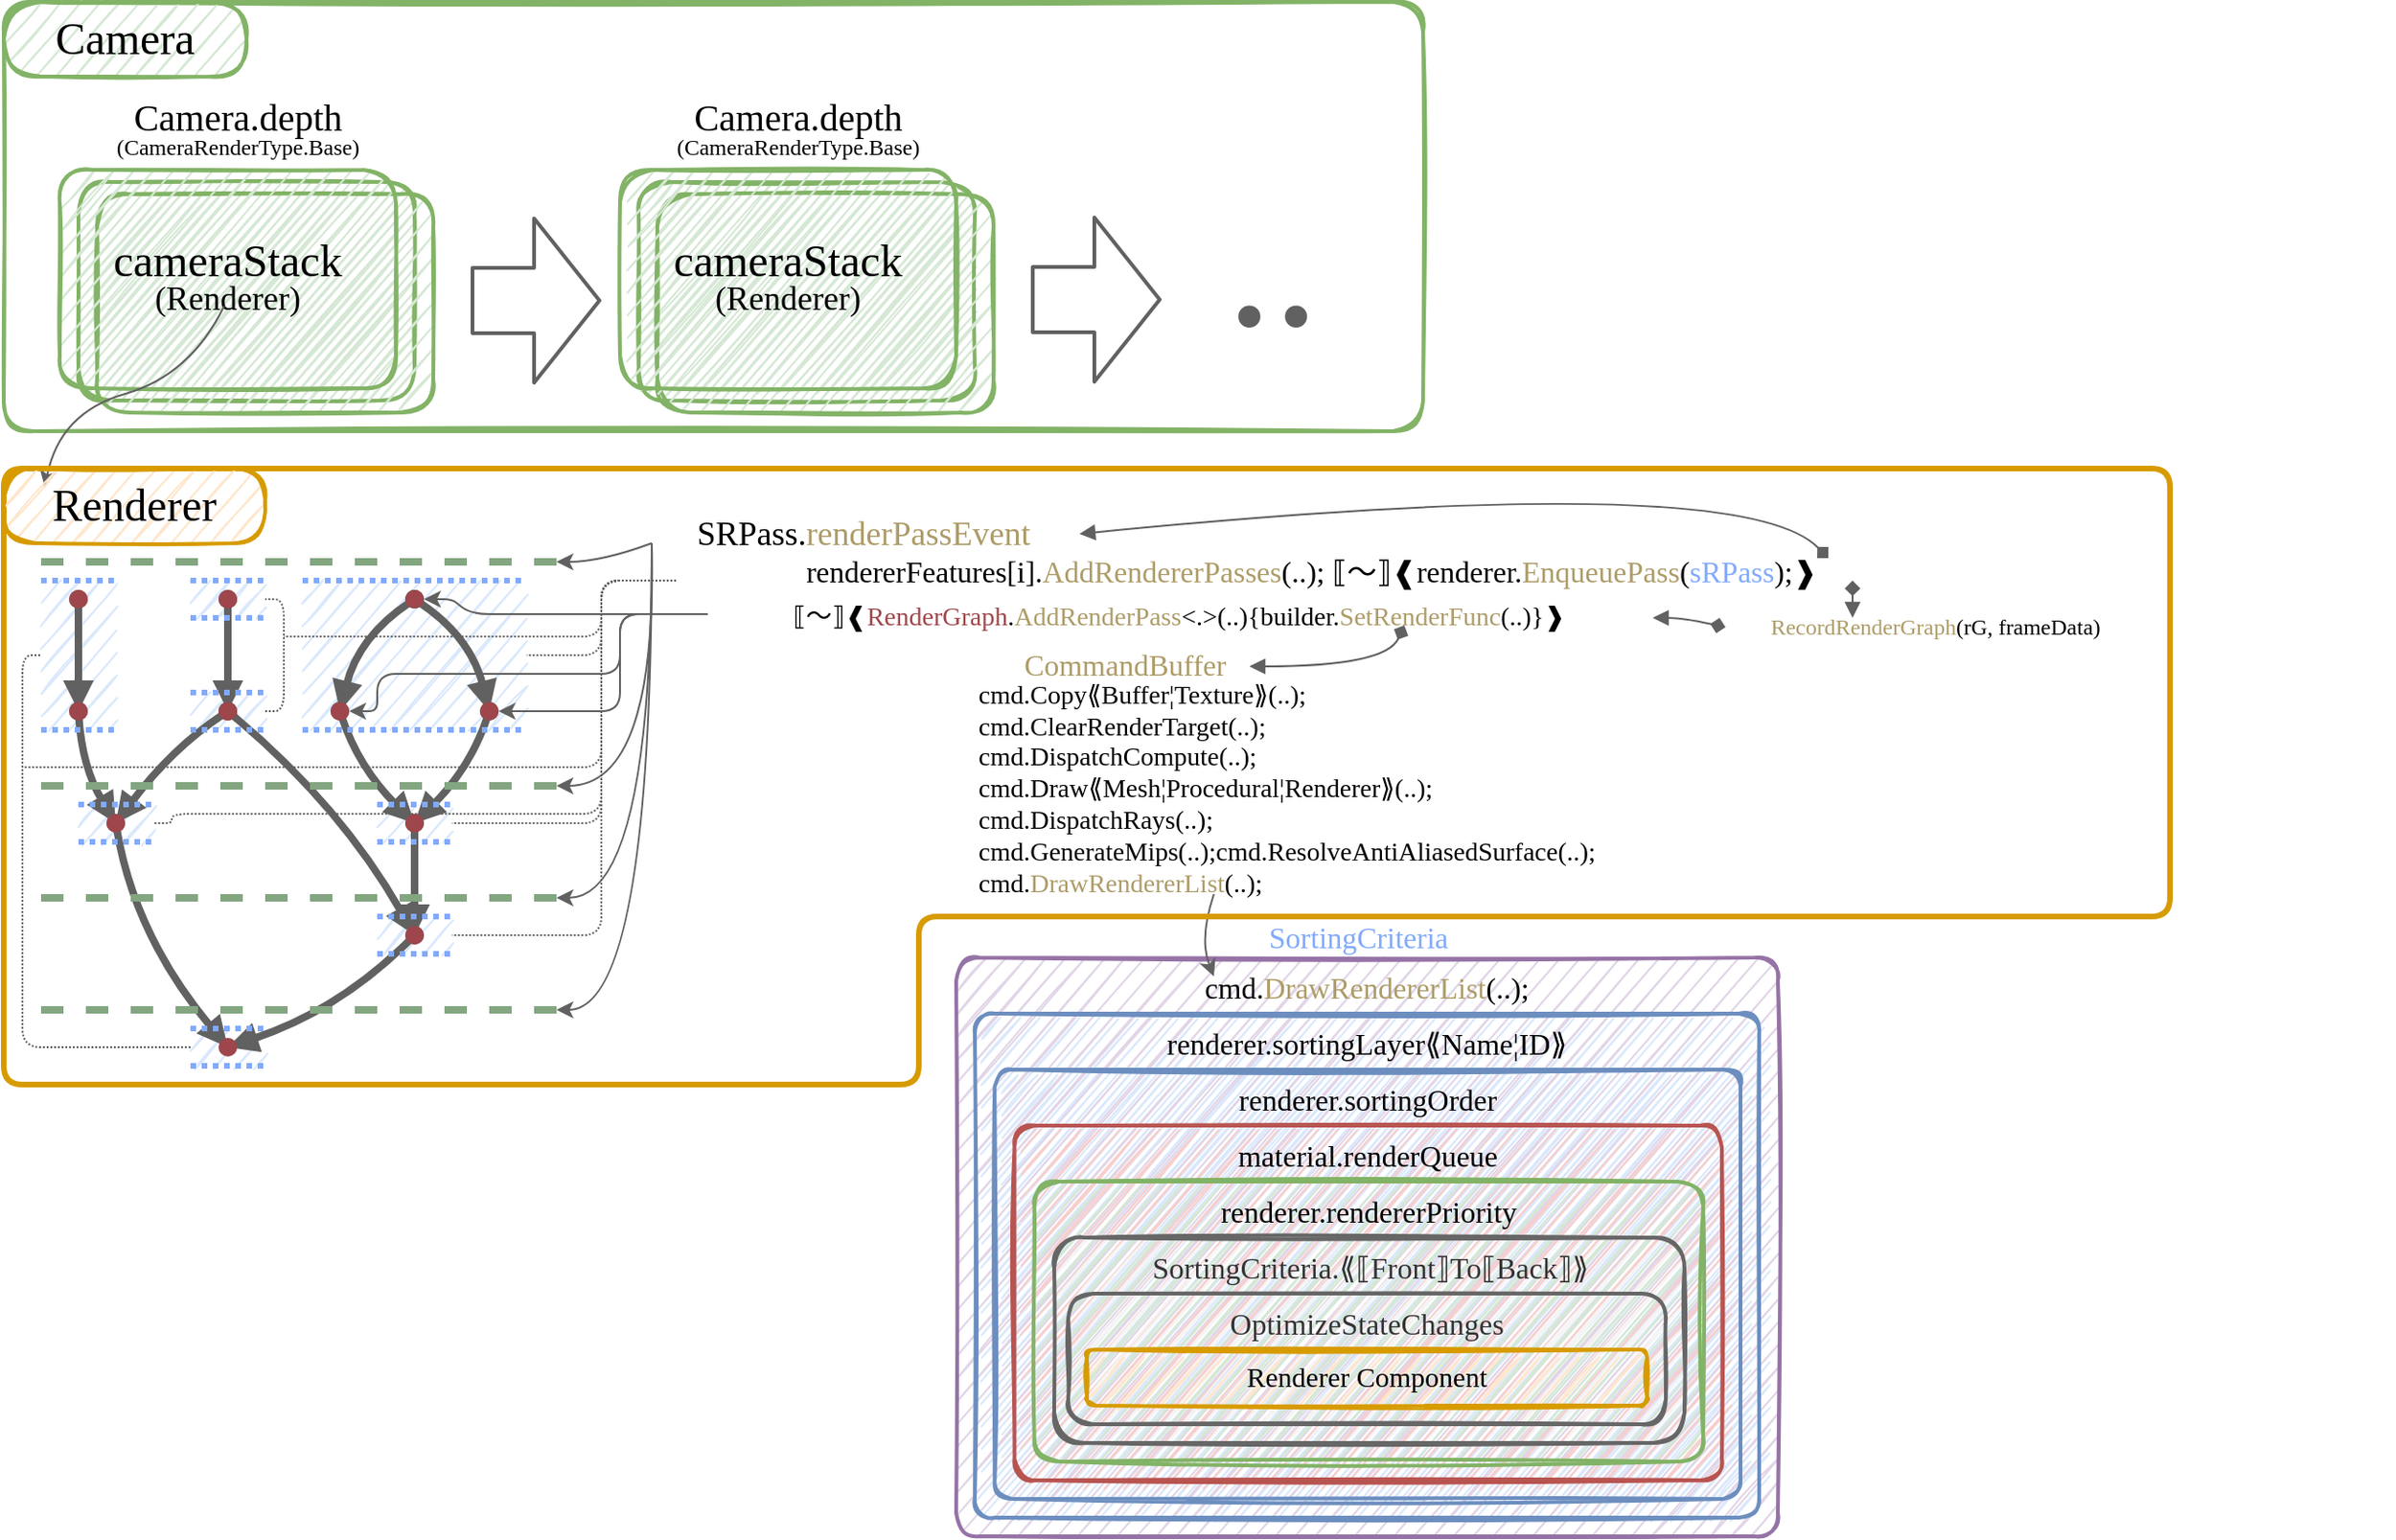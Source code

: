 <mxfile version="21.7.5" type="device">
  <diagram name="ページ1" id="PmnMEiedi1nfhbx48ZEu">
    <mxGraphModel dx="1434" dy="844" grid="1" gridSize="10" guides="0" tooltips="1" connect="1" arrows="1" fold="1" page="1" pageScale="1" pageWidth="1169" pageHeight="827" math="0" shadow="0">
      <root>
        <mxCell id="0" />
        <mxCell id="1" parent="0" />
        <mxCell id="sbP9O8HD0FoWGV81-NIt-14" value="cmd.&lt;font style=&quot;border-color: var(--border-color);&quot; color=&quot;#ad9c68&quot;&gt;DrawRendererList&lt;/font&gt;(..);" style="rounded=1;whiteSpace=wrap;html=1;fillColor=#e1d5e7;strokeColor=#9673a6;sketch=1;strokeWidth=2;shadow=0;fontFamily=UD デジタル 教科書体 NK-B;fontSize=16;arcSize=4;verticalAlign=top;" parent="1" vertex="1">
          <mxGeometry x="530" y="532" width="440" height="310" as="geometry" />
        </mxCell>
        <mxCell id="FsoMMtfHhLz3N644Kt1Y-4" value="" style="group" parent="1" vertex="1" connectable="0">
          <mxGeometry x="50" y="110" width="200" height="130" as="geometry" />
        </mxCell>
        <mxCell id="FsoMMtfHhLz3N644Kt1Y-2" value="" style="rounded=1;whiteSpace=wrap;html=1;fillColor=#d5e8d4;strokeColor=#82b366;sketch=1;strokeWidth=2;shadow=0;fontFamily=UD デジタル 教科書体 NK-B;fontSize=16;" parent="FsoMMtfHhLz3N644Kt1Y-4" vertex="1">
          <mxGeometry x="10" y="6.5" width="180" height="117.0" as="geometry" />
        </mxCell>
        <mxCell id="FsoMMtfHhLz3N644Kt1Y-3" value="" style="rounded=1;whiteSpace=wrap;html=1;fillColor=#d5e8d4;strokeColor=#82b366;sketch=1;strokeWidth=2;shadow=0;fontFamily=UD デジタル 教科書体 NK-B;fontSize=16;" parent="FsoMMtfHhLz3N644Kt1Y-4" vertex="1">
          <mxGeometry x="20" y="13" width="180" height="117.0" as="geometry" />
        </mxCell>
        <mxCell id="FsoMMtfHhLz3N644Kt1Y-1" value="&lt;p style=&quot;line-height: 110%;&quot;&gt;&lt;font style=&quot;&quot;&gt;&lt;span style=&quot;font-size: 24px;&quot;&gt;cameraStack&lt;/span&gt;&lt;br&gt;&lt;font style=&quot;font-size: 18px;&quot;&gt;(Renderer)&lt;/font&gt;&lt;br&gt;&lt;/font&gt;&lt;/p&gt;" style="rounded=1;whiteSpace=wrap;html=1;fillColor=#d5e8d4;strokeColor=#82b366;sketch=1;strokeWidth=2;shadow=0;fontFamily=UD デジタル 教科書体 NK-B;fontSize=16;" parent="FsoMMtfHhLz3N644Kt1Y-4" vertex="1">
          <mxGeometry width="180" height="117.0" as="geometry" />
        </mxCell>
        <mxCell id="FsoMMtfHhLz3N644Kt1Y-5" value="" style="group" parent="1" vertex="1" connectable="0">
          <mxGeometry x="360" y="110" width="430" height="220" as="geometry" />
        </mxCell>
        <mxCell id="FsoMMtfHhLz3N644Kt1Y-6" value="" style="rounded=1;whiteSpace=wrap;html=1;fillColor=#d5e8d4;strokeColor=#82b366;sketch=1;strokeWidth=2;shadow=0;fontFamily=UD デジタル 教科書体 NK-B;fontSize=16;" parent="FsoMMtfHhLz3N644Kt1Y-5" vertex="1">
          <mxGeometry y="6.5" width="180" height="117" as="geometry" />
        </mxCell>
        <mxCell id="FsoMMtfHhLz3N644Kt1Y-7" value="" style="rounded=1;whiteSpace=wrap;html=1;fillColor=#d5e8d4;strokeColor=#82b366;sketch=1;strokeWidth=2;shadow=0;fontFamily=UD デジタル 教科書体 NK-B;fontSize=16;" parent="FsoMMtfHhLz3N644Kt1Y-5" vertex="1">
          <mxGeometry x="10" y="13" width="180" height="117" as="geometry" />
        </mxCell>
        <mxCell id="FsoMMtfHhLz3N644Kt1Y-8" value="&lt;p style=&quot;line-height: 110%;&quot;&gt;&lt;font style=&quot;&quot;&gt;&lt;span style=&quot;font-size: 24px;&quot;&gt;cameraStack&lt;/span&gt;&lt;br&gt;&lt;font style=&quot;font-size: 18px;&quot;&gt;(Renderer)&lt;/font&gt;&lt;br&gt;&lt;/font&gt;&lt;/p&gt;" style="rounded=1;whiteSpace=wrap;html=1;fillColor=#d5e8d4;strokeColor=#82b366;sketch=1;strokeWidth=2;shadow=0;fontFamily=UD デジタル 教科書体 NK-B;fontSize=16;" parent="FsoMMtfHhLz3N644Kt1Y-5" vertex="1">
          <mxGeometry x="-10" width="180" height="117" as="geometry" />
        </mxCell>
        <mxCell id="FsoMMtfHhLz3N644Kt1Y-15" value="" style="rounded=1;whiteSpace=wrap;html=1;fillColor=none;strokeColor=#82b366;sketch=1;strokeWidth=2;shadow=0;fontFamily=UD デジタル 教科書体 NK-B;fontSize=16;arcSize=7;" parent="FsoMMtfHhLz3N644Kt1Y-5" vertex="1">
          <mxGeometry x="-340" y="-90" width="760" height="230" as="geometry" />
        </mxCell>
        <mxCell id="FsoMMtfHhLz3N644Kt1Y-9" value="" style="shape=flexArrow;endArrow=classic;html=1;rounded=1;shadow=0;sketch=0;fontFamily=UD デジタル 教科書体 NK-B;fontSize=16;fontColor=default;strokeColor=#616161;strokeWidth=2;endWidth=51;endSize=11;width=34;" parent="1" edge="1">
          <mxGeometry width="50" height="50" relative="1" as="geometry">
            <mxPoint x="270" y="180" as="sourcePoint" />
            <mxPoint x="340" y="180" as="targetPoint" />
          </mxGeometry>
        </mxCell>
        <mxCell id="FsoMMtfHhLz3N644Kt1Y-10" value="" style="shape=flexArrow;endArrow=classic;html=1;rounded=1;shadow=0;sketch=0;fontFamily=UD デジタル 教科書体 NK-B;fontSize=16;fontColor=default;strokeColor=#616161;strokeWidth=2;endWidth=51;endSize=11;width=34;" parent="1" edge="1">
          <mxGeometry width="50" height="50" relative="1" as="geometry">
            <mxPoint x="570" y="179.5" as="sourcePoint" />
            <mxPoint x="640" y="179.5" as="targetPoint" />
          </mxGeometry>
        </mxCell>
        <mxCell id="FsoMMtfHhLz3N644Kt1Y-11" value="&lt;font color=&quot;#616161&quot; style=&quot;font-size: 100px;&quot; face=&quot;UD デジタル 教科書体 NK-B&quot;&gt;..&lt;/font&gt;" style="text;html=1;align=center;verticalAlign=middle;resizable=0;points=[];autosize=1;strokeColor=none;fillColor=none;" parent="1" vertex="1">
          <mxGeometry x="649" y="94" width="100" height="130" as="geometry" />
        </mxCell>
        <mxCell id="FsoMMtfHhLz3N644Kt1Y-12" value="&lt;p style=&quot;line-height: 110%;&quot;&gt;&lt;font face=&quot;UD デジタル 教科書体 NK-B&quot;&gt;&lt;font style=&quot;font-size: 20px;&quot;&gt;Camera.depth&lt;/font&gt;&lt;br&gt;(CameraRenderType.Base)&lt;/font&gt;&lt;/p&gt;" style="text;html=1;align=center;verticalAlign=middle;resizable=0;points=[];autosize=1;strokeColor=none;fillColor=none;" parent="1" vertex="1">
          <mxGeometry x="50" y="55" width="190" height="70" as="geometry" />
        </mxCell>
        <mxCell id="FsoMMtfHhLz3N644Kt1Y-13" value="&lt;p style=&quot;line-height: 110%;&quot;&gt;&lt;font face=&quot;UD デジタル 教科書体 NK-B&quot;&gt;&lt;font style=&quot;font-size: 20px;&quot;&gt;Camera.depth&lt;/font&gt;&lt;br&gt;(CameraRenderType.Base)&lt;/font&gt;&lt;/p&gt;" style="text;html=1;align=center;verticalAlign=middle;resizable=0;points=[];autosize=1;strokeColor=none;fillColor=none;" parent="1" vertex="1">
          <mxGeometry x="350" y="55" width="190" height="70" as="geometry" />
        </mxCell>
        <mxCell id="FsoMMtfHhLz3N644Kt1Y-16" value="&lt;font style=&quot;font-size: 24px;&quot;&gt;Camera&lt;/font&gt;" style="rounded=1;whiteSpace=wrap;html=1;fillColor=#d5e8d4;strokeColor=#82b366;sketch=1;strokeWidth=2;shadow=0;fontFamily=UD デジタル 教科書体 NK-B;fontSize=16;arcSize=50;" parent="1" vertex="1">
          <mxGeometry x="20" y="20" width="130" height="40" as="geometry" />
        </mxCell>
        <mxCell id="FsoMMtfHhLz3N644Kt1Y-148" value="" style="endArrow=classic;html=1;shadow=0;sketch=0;fontFamily=UD デジタル 教科書体 NK-B;fontSize=16;fontColor=default;strokeColor=#616161;strokeWidth=1;curved=1;" parent="1" edge="1">
          <mxGeometry width="50" height="50" relative="1" as="geometry">
            <mxPoint x="138" y="183" as="sourcePoint" />
            <mxPoint x="42" y="280" as="targetPoint" />
            <Array as="points">
              <mxPoint x="120" y="220" />
              <mxPoint x="50" y="240" />
            </Array>
          </mxGeometry>
        </mxCell>
        <mxCell id="FsoMMtfHhLz3N644Kt1Y-149" value="" style="endArrow=classic;html=1;shadow=0;sketch=0;fontFamily=UD デジタル 教科書体 NK-B;fontSize=16;fontColor=default;strokeColor=#616161;strokeWidth=1;curved=1;" parent="1" edge="1">
          <mxGeometry width="50" height="50" relative="1" as="geometry">
            <mxPoint x="668" y="498" as="sourcePoint" />
            <mxPoint x="668" y="542" as="targetPoint" />
            <Array as="points">
              <mxPoint x="660" y="522" />
            </Array>
          </mxGeometry>
        </mxCell>
        <mxCell id="FsoMMtfHhLz3N644Kt1Y-74" value="" style="rounded=1;whiteSpace=wrap;html=1;fillColor=#dae8fc;strokeColor=none;sketch=1;strokeWidth=2;shadow=0;fontFamily=UD デジタル 教科書体 NK-B;fontSize=16;arcSize=0;" parent="1" vertex="1">
          <mxGeometry x="120" y="570" width="40" height="20" as="geometry" />
        </mxCell>
        <mxCell id="FsoMMtfHhLz3N644Kt1Y-71" value="" style="rounded=1;whiteSpace=wrap;html=1;fillColor=#dae8fc;strokeColor=none;sketch=1;strokeWidth=2;shadow=0;fontFamily=UD デジタル 教科書体 NK-B;fontSize=16;arcSize=0;" parent="1" vertex="1">
          <mxGeometry x="220" y="510" width="40" height="20" as="geometry" />
        </mxCell>
        <mxCell id="FsoMMtfHhLz3N644Kt1Y-68" value="" style="rounded=1;whiteSpace=wrap;html=1;fillColor=#dae8fc;strokeColor=none;sketch=1;strokeWidth=2;shadow=0;fontFamily=UD デジタル 教科書体 NK-B;fontSize=16;arcSize=0;" parent="1" vertex="1">
          <mxGeometry x="220" y="450" width="40" height="20" as="geometry" />
        </mxCell>
        <mxCell id="FsoMMtfHhLz3N644Kt1Y-65" value="" style="rounded=1;whiteSpace=wrap;html=1;fillColor=#dae8fc;strokeColor=none;sketch=1;strokeWidth=2;shadow=0;fontFamily=UD デジタル 教科書体 NK-B;fontSize=16;arcSize=0;" parent="1" vertex="1">
          <mxGeometry x="60" y="450" width="40" height="20" as="geometry" />
        </mxCell>
        <mxCell id="FsoMMtfHhLz3N644Kt1Y-54" value="" style="rounded=1;whiteSpace=wrap;html=1;fillColor=#dae8fc;strokeColor=none;sketch=1;strokeWidth=2;shadow=0;fontFamily=UD デジタル 教科書体 NK-B;fontSize=16;arcSize=0;" parent="1" vertex="1">
          <mxGeometry x="120" y="390" width="40" height="20" as="geometry" />
        </mxCell>
        <mxCell id="FsoMMtfHhLz3N644Kt1Y-55" value="" style="rounded=1;whiteSpace=wrap;html=1;fillColor=#DAE8FC;strokeColor=none;sketch=1;strokeWidth=2;shadow=0;fontFamily=UD デジタル 教科書体 NK-B;fontSize=16;arcSize=0;" parent="1" vertex="1">
          <mxGeometry x="40" y="330" width="40" height="80" as="geometry" />
        </mxCell>
        <mxCell id="FsoMMtfHhLz3N644Kt1Y-53" value="" style="rounded=1;whiteSpace=wrap;html=1;fillColor=#dae8fc;strokeColor=none;sketch=1;strokeWidth=2;shadow=0;fontFamily=UD デジタル 教科書体 NK-B;fontSize=16;arcSize=0;" parent="1" vertex="1">
          <mxGeometry x="120" y="330" width="40" height="20" as="geometry" />
        </mxCell>
        <mxCell id="FsoMMtfHhLz3N644Kt1Y-30" value="" style="group" parent="1" vertex="1" connectable="0">
          <mxGeometry x="60" y="340" width="240" height="241" as="geometry" />
        </mxCell>
        <mxCell id="FsoMMtfHhLz3N644Kt1Y-52" value="" style="rounded=1;whiteSpace=wrap;html=1;fillColor=#dae8fc;strokeColor=none;sketch=1;strokeWidth=2;shadow=0;fontFamily=UD デジタル 教科書体 NK-B;fontSize=16;arcSize=0;" parent="FsoMMtfHhLz3N644Kt1Y-30" vertex="1">
          <mxGeometry x="120" y="-10" width="120" height="80" as="geometry" />
        </mxCell>
        <mxCell id="FsoMMtfHhLz3N644Kt1Y-17" value="" style="endArrow=block;html=1;shadow=0;sketch=0;fontFamily=UD デジタル 教科書体 NK-B;fontSize=16;fontColor=default;strokeColor=#616161;strokeWidth=4;startArrow=oval;startFill=1;endFill=1;curved=1;" parent="FsoMMtfHhLz3N644Kt1Y-30" edge="1">
          <mxGeometry width="50" height="50" relative="1" as="geometry">
            <mxPoint x="180" as="sourcePoint" />
            <mxPoint x="140" y="60" as="targetPoint" />
            <Array as="points">
              <mxPoint x="150" y="20" />
            </Array>
          </mxGeometry>
        </mxCell>
        <mxCell id="FsoMMtfHhLz3N644Kt1Y-18" value="" style="endArrow=block;html=1;shadow=0;sketch=0;fontFamily=UD デジタル 教科書体 NK-B;fontSize=16;fontColor=default;strokeColor=#616161;strokeWidth=4;startArrow=oval;startFill=1;endFill=1;curved=1;" parent="FsoMMtfHhLz3N644Kt1Y-30" edge="1">
          <mxGeometry width="50" height="50" relative="1" as="geometry">
            <mxPoint x="80" as="sourcePoint" />
            <mxPoint x="80" y="60" as="targetPoint" />
          </mxGeometry>
        </mxCell>
        <mxCell id="FsoMMtfHhLz3N644Kt1Y-19" value="" style="endArrow=block;html=1;shadow=0;sketch=0;fontFamily=UD デジタル 教科書体 NK-B;fontSize=16;fontColor=default;strokeColor=#616161;strokeWidth=4;startArrow=oval;startFill=1;endFill=1;curved=1;" parent="FsoMMtfHhLz3N644Kt1Y-30" edge="1">
          <mxGeometry width="50" height="50" relative="1" as="geometry">
            <mxPoint x="180" as="sourcePoint" />
            <mxPoint x="220" y="60" as="targetPoint" />
            <Array as="points">
              <mxPoint x="210" y="20" />
            </Array>
          </mxGeometry>
        </mxCell>
        <mxCell id="FsoMMtfHhLz3N644Kt1Y-20" value="" style="endArrow=block;html=1;shadow=0;sketch=0;fontFamily=UD デジタル 教科書体 NK-B;fontSize=16;fontColor=default;strokeColor=#616161;strokeWidth=4;startArrow=oval;startFill=1;endFill=1;curved=1;" parent="FsoMMtfHhLz3N644Kt1Y-30" edge="1">
          <mxGeometry width="50" height="50" relative="1" as="geometry">
            <mxPoint x="220" y="60" as="sourcePoint" />
            <mxPoint x="180" y="120" as="targetPoint" />
            <Array as="points">
              <mxPoint x="210" y="90" />
            </Array>
          </mxGeometry>
        </mxCell>
        <mxCell id="FsoMMtfHhLz3N644Kt1Y-21" value="" style="endArrow=block;html=1;shadow=0;sketch=0;fontFamily=UD デジタル 教科書体 NK-B;fontSize=16;fontColor=default;strokeColor=#616161;strokeWidth=4;startArrow=oval;startFill=1;endFill=1;curved=1;" parent="FsoMMtfHhLz3N644Kt1Y-30" edge="1">
          <mxGeometry width="50" height="50" relative="1" as="geometry">
            <mxPoint x="140" y="60" as="sourcePoint" />
            <mxPoint x="180" y="120" as="targetPoint" />
            <Array as="points">
              <mxPoint x="150" y="90" />
            </Array>
          </mxGeometry>
        </mxCell>
        <mxCell id="FsoMMtfHhLz3N644Kt1Y-22" value="" style="endArrow=block;html=1;shadow=0;sketch=0;fontFamily=UD デジタル 教科書体 NK-B;fontSize=16;fontColor=default;strokeColor=#616161;strokeWidth=4;startArrow=oval;startFill=1;endFill=1;curved=1;" parent="FsoMMtfHhLz3N644Kt1Y-30" edge="1">
          <mxGeometry width="50" height="50" relative="1" as="geometry">
            <mxPoint x="180" y="120" as="sourcePoint" />
            <mxPoint x="180" y="180" as="targetPoint" />
          </mxGeometry>
        </mxCell>
        <mxCell id="FsoMMtfHhLz3N644Kt1Y-23" value="" style="endArrow=block;html=1;shadow=0;sketch=0;fontFamily=UD デジタル 教科書体 NK-B;fontSize=16;fontColor=default;strokeColor=#616161;strokeWidth=4;startArrow=oval;startFill=1;endFill=1;curved=1;" parent="FsoMMtfHhLz3N644Kt1Y-30" edge="1">
          <mxGeometry width="50" height="50" relative="1" as="geometry">
            <mxPoint x="80" y="60" as="sourcePoint" />
            <mxPoint x="180" y="180" as="targetPoint" />
            <Array as="points">
              <mxPoint x="140" y="110" />
            </Array>
          </mxGeometry>
        </mxCell>
        <mxCell id="FsoMMtfHhLz3N644Kt1Y-24" value="" style="endArrow=block;html=1;shadow=0;sketch=0;fontFamily=UD デジタル 教科書体 NK-B;fontSize=16;fontColor=default;strokeColor=#616161;strokeWidth=4;startArrow=oval;startFill=1;endFill=1;curved=1;" parent="FsoMMtfHhLz3N644Kt1Y-30" edge="1">
          <mxGeometry width="50" height="50" relative="1" as="geometry">
            <mxPoint as="sourcePoint" />
            <mxPoint y="60" as="targetPoint" />
          </mxGeometry>
        </mxCell>
        <mxCell id="FsoMMtfHhLz3N644Kt1Y-25" value="" style="endArrow=block;html=1;shadow=0;sketch=0;fontFamily=UD デジタル 教科書体 NK-B;fontSize=16;fontColor=default;strokeColor=#616161;strokeWidth=4;startArrow=oval;startFill=1;endFill=1;curved=1;" parent="FsoMMtfHhLz3N644Kt1Y-30" edge="1">
          <mxGeometry width="50" height="50" relative="1" as="geometry">
            <mxPoint y="60" as="sourcePoint" />
            <mxPoint x="20" y="120" as="targetPoint" />
            <Array as="points">
              <mxPoint x="2" y="90" />
            </Array>
          </mxGeometry>
        </mxCell>
        <mxCell id="FsoMMtfHhLz3N644Kt1Y-26" value="" style="endArrow=block;html=1;shadow=0;sketch=0;fontFamily=UD デジタル 教科書体 NK-B;fontSize=16;fontColor=default;strokeColor=#616161;strokeWidth=4;startArrow=oval;startFill=1;endFill=1;curved=1;" parent="FsoMMtfHhLz3N644Kt1Y-30" edge="1">
          <mxGeometry width="50" height="50" relative="1" as="geometry">
            <mxPoint x="80" y="60" as="sourcePoint" />
            <mxPoint x="20" y="120" as="targetPoint" />
            <Array as="points">
              <mxPoint x="50" y="80" />
            </Array>
          </mxGeometry>
        </mxCell>
        <mxCell id="FsoMMtfHhLz3N644Kt1Y-27" value="" style="endArrow=block;html=1;shadow=0;sketch=0;fontFamily=UD デジタル 教科書体 NK-B;fontSize=16;fontColor=default;strokeColor=#616161;strokeWidth=4;startArrow=oval;startFill=1;endFill=1;curved=1;" parent="FsoMMtfHhLz3N644Kt1Y-30" edge="1">
          <mxGeometry width="50" height="50" relative="1" as="geometry">
            <mxPoint x="20" y="120" as="sourcePoint" />
            <mxPoint x="80" y="240" as="targetPoint" />
            <Array as="points">
              <mxPoint x="30" y="180" />
            </Array>
          </mxGeometry>
        </mxCell>
        <mxCell id="FsoMMtfHhLz3N644Kt1Y-28" value="" style="endArrow=block;html=1;shadow=0;sketch=0;fontFamily=UD デジタル 教科書体 NK-B;fontSize=16;fontColor=default;strokeColor=#616161;strokeWidth=4;startArrow=oval;startFill=1;endFill=1;curved=1;" parent="FsoMMtfHhLz3N644Kt1Y-30" edge="1">
          <mxGeometry width="50" height="50" relative="1" as="geometry">
            <mxPoint x="180" y="180" as="sourcePoint" />
            <mxPoint x="80" y="240" as="targetPoint" />
            <Array as="points">
              <mxPoint x="140" y="220" />
            </Array>
          </mxGeometry>
        </mxCell>
        <mxCell id="FsoMMtfHhLz3N644Kt1Y-29" value="" style="endArrow=none;html=1;rounded=1;shadow=0;sketch=0;fontFamily=UD デジタル 教科書体 NK-B;fontSize=16;fontColor=default;strokeColor=#9E464B;strokeWidth=4;startArrow=oval;startFill=1;endFill=0;" parent="FsoMMtfHhLz3N644Kt1Y-30" edge="1">
          <mxGeometry width="50" height="50" relative="1" as="geometry">
            <mxPoint x="80" y="240" as="sourcePoint" />
            <mxPoint x="82" y="244" as="targetPoint" />
          </mxGeometry>
        </mxCell>
        <mxCell id="FsoMMtfHhLz3N644Kt1Y-31" value="" style="endArrow=none;dashed=1;html=1;rounded=1;shadow=0;sketch=0;fontFamily=UD デジタル 教科書体 NK-B;fontSize=16;fontColor=default;strokeColor=#83A681;strokeWidth=4;startArrow=none;startFill=0;endFill=0;" parent="1" edge="1">
          <mxGeometry width="50" height="50" relative="1" as="geometry">
            <mxPoint x="40" y="320" as="sourcePoint" />
            <mxPoint x="320" y="320" as="targetPoint" />
          </mxGeometry>
        </mxCell>
        <mxCell id="FsoMMtfHhLz3N644Kt1Y-32" value="" style="endArrow=none;dashed=1;html=1;rounded=1;shadow=0;sketch=0;fontFamily=UD デジタル 教科書体 NK-B;fontSize=16;fontColor=default;strokeColor=#83A681;strokeWidth=4;startArrow=none;startFill=0;endFill=0;" parent="1" edge="1">
          <mxGeometry width="50" height="50" relative="1" as="geometry">
            <mxPoint x="40" y="440" as="sourcePoint" />
            <mxPoint x="320" y="440" as="targetPoint" />
          </mxGeometry>
        </mxCell>
        <mxCell id="FsoMMtfHhLz3N644Kt1Y-33" value="" style="endArrow=none;dashed=1;html=1;rounded=1;shadow=0;sketch=0;fontFamily=UD デジタル 教科書体 NK-B;fontSize=16;fontColor=default;strokeColor=#83A681;strokeWidth=4;startArrow=none;startFill=0;endFill=0;" parent="1" edge="1">
          <mxGeometry width="50" height="50" relative="1" as="geometry">
            <mxPoint x="40" y="500" as="sourcePoint" />
            <mxPoint x="320" y="500" as="targetPoint" />
          </mxGeometry>
        </mxCell>
        <mxCell id="FsoMMtfHhLz3N644Kt1Y-34" value="" style="endArrow=none;dashed=1;html=1;rounded=1;shadow=0;sketch=0;fontFamily=UD デジタル 教科書体 NK-B;fontSize=16;fontColor=default;strokeColor=#83A681;strokeWidth=4;startArrow=none;startFill=0;endFill=0;" parent="1" edge="1">
          <mxGeometry width="50" height="50" relative="1" as="geometry">
            <mxPoint x="40" y="560" as="sourcePoint" />
            <mxPoint x="320" y="560" as="targetPoint" />
          </mxGeometry>
        </mxCell>
        <mxCell id="FsoMMtfHhLz3N644Kt1Y-35" value="&lt;font style=&quot;font-size: 18px;&quot; face=&quot;UD デジタル 教科書体 NK-B&quot;&gt;SRPass.&lt;font color=&quot;#ad9c68&quot;&gt;renderPassEvent&lt;/font&gt;&lt;/font&gt;" style="text;html=1;align=center;verticalAlign=middle;resizable=0;points=[];autosize=1;strokeColor=none;fillColor=none;" parent="1" vertex="1">
          <mxGeometry x="350" y="285" width="260" height="40" as="geometry" />
        </mxCell>
        <mxCell id="FsoMMtfHhLz3N644Kt1Y-36" value="" style="endArrow=classic;html=1;shadow=0;sketch=0;fontFamily=UD デジタル 教科書体 NK-B;fontSize=16;fontColor=default;strokeColor=#616161;strokeWidth=1;curved=1;" parent="1" edge="1">
          <mxGeometry width="50" height="50" relative="1" as="geometry">
            <mxPoint x="367" y="310" as="sourcePoint" />
            <mxPoint x="316" y="320" as="targetPoint" />
            <Array as="points">
              <mxPoint x="340" y="320" />
            </Array>
          </mxGeometry>
        </mxCell>
        <mxCell id="FsoMMtfHhLz3N644Kt1Y-37" value="" style="endArrow=classic;html=1;shadow=0;sketch=0;fontFamily=UD デジタル 教科書体 NK-B;fontSize=16;fontColor=default;strokeColor=#616161;strokeWidth=1;curved=1;" parent="1" edge="1">
          <mxGeometry width="50" height="50" relative="1" as="geometry">
            <mxPoint x="367" y="310" as="sourcePoint" />
            <mxPoint x="316" y="440" as="targetPoint" />
            <Array as="points">
              <mxPoint x="370" y="440" />
            </Array>
          </mxGeometry>
        </mxCell>
        <mxCell id="FsoMMtfHhLz3N644Kt1Y-39" value="" style="endArrow=classic;html=1;shadow=0;sketch=0;fontFamily=UD デジタル 教科書体 NK-B;fontSize=16;fontColor=default;strokeColor=#616161;strokeWidth=1;curved=1;" parent="1" edge="1">
          <mxGeometry width="50" height="50" relative="1" as="geometry">
            <mxPoint x="367" y="310" as="sourcePoint" />
            <mxPoint x="316" y="500" as="targetPoint" />
            <Array as="points">
              <mxPoint x="367" y="500" />
            </Array>
          </mxGeometry>
        </mxCell>
        <mxCell id="FsoMMtfHhLz3N644Kt1Y-40" value="" style="endArrow=classic;html=1;shadow=0;sketch=0;fontFamily=UD デジタル 教科書体 NK-B;fontSize=16;fontColor=default;strokeColor=#616161;strokeWidth=1;curved=1;" parent="1" edge="1">
          <mxGeometry width="50" height="50" relative="1" as="geometry">
            <mxPoint x="367" y="310" as="sourcePoint" />
            <mxPoint x="316" y="560" as="targetPoint" />
            <Array as="points">
              <mxPoint x="367" y="560" />
            </Array>
          </mxGeometry>
        </mxCell>
        <mxCell id="FsoMMtfHhLz3N644Kt1Y-41" value="" style="endArrow=classic;html=1;shadow=0;sketch=0;fontFamily=UD デジタル 教科書体 NK-B;fontSize=16;fontColor=default;strokeColor=#616161;strokeWidth=1;rounded=1;" parent="1" edge="1">
          <mxGeometry width="50" height="50" relative="1" as="geometry">
            <mxPoint x="396" y="348" as="sourcePoint" />
            <mxPoint x="285" y="400" as="targetPoint" />
            <Array as="points">
              <mxPoint x="350" y="348" />
              <mxPoint x="350" y="400" />
            </Array>
          </mxGeometry>
        </mxCell>
        <mxCell id="FsoMMtfHhLz3N644Kt1Y-42" value="" style="endArrow=none;dashed=1;html=1;rounded=1;shadow=0;sketch=0;fontFamily=UD デジタル 教科書体 NK-B;fontSize=16;fontColor=default;strokeColor=#81AAFC;strokeWidth=3;startArrow=none;startFill=0;endFill=0;dashPattern=1 1;" parent="1" edge="1">
          <mxGeometry width="50" height="50" relative="1" as="geometry">
            <mxPoint x="180" y="330" as="sourcePoint" />
            <mxPoint x="300" y="330" as="targetPoint" />
          </mxGeometry>
        </mxCell>
        <mxCell id="FsoMMtfHhLz3N644Kt1Y-44" value="" style="endArrow=none;dashed=1;html=1;rounded=1;shadow=0;sketch=0;fontFamily=UD デジタル 教科書体 NK-B;fontSize=16;fontColor=default;strokeColor=#81AAFC;strokeWidth=3;startArrow=none;startFill=0;endFill=0;dashPattern=1 1;" parent="1" edge="1">
          <mxGeometry width="50" height="50" relative="1" as="geometry">
            <mxPoint x="180" y="410" as="sourcePoint" />
            <mxPoint x="300" y="410" as="targetPoint" />
          </mxGeometry>
        </mxCell>
        <mxCell id="FsoMMtfHhLz3N644Kt1Y-46" value="" style="endArrow=none;dashed=1;html=1;rounded=1;shadow=0;sketch=0;fontFamily=UD デジタル 教科書体 NK-B;fontSize=16;fontColor=default;strokeColor=#81AAFC;strokeWidth=3;startArrow=none;startFill=0;endFill=0;dashPattern=1 1;" parent="1" edge="1">
          <mxGeometry width="50" height="50" relative="1" as="geometry">
            <mxPoint x="120" y="350" as="sourcePoint" />
            <mxPoint x="160" y="350" as="targetPoint" />
          </mxGeometry>
        </mxCell>
        <mxCell id="FsoMMtfHhLz3N644Kt1Y-47" value="" style="endArrow=none;dashed=1;html=1;rounded=1;shadow=0;sketch=0;fontFamily=UD デジタル 教科書体 NK-B;fontSize=16;fontColor=default;strokeColor=#81AAFC;strokeWidth=3;startArrow=none;startFill=0;endFill=0;dashPattern=1 1;" parent="1" edge="1">
          <mxGeometry width="50" height="50" relative="1" as="geometry">
            <mxPoint x="120" y="390" as="sourcePoint" />
            <mxPoint x="160" y="390" as="targetPoint" />
          </mxGeometry>
        </mxCell>
        <mxCell id="FsoMMtfHhLz3N644Kt1Y-48" value="" style="endArrow=none;dashed=1;html=1;rounded=1;shadow=0;sketch=0;fontFamily=UD デジタル 教科書体 NK-B;fontSize=16;fontColor=default;strokeColor=#81AAFC;strokeWidth=3;startArrow=none;startFill=0;endFill=0;dashPattern=1 1;" parent="1" edge="1">
          <mxGeometry width="50" height="50" relative="1" as="geometry">
            <mxPoint x="120" y="410" as="sourcePoint" />
            <mxPoint x="160" y="410" as="targetPoint" />
          </mxGeometry>
        </mxCell>
        <mxCell id="FsoMMtfHhLz3N644Kt1Y-49" value="" style="endArrow=none;dashed=1;html=1;rounded=1;shadow=0;sketch=0;fontFamily=UD デジタル 教科書体 NK-B;fontSize=16;fontColor=default;strokeColor=#81AAFC;strokeWidth=3;startArrow=none;startFill=0;endFill=0;dashPattern=1 1;" parent="1" edge="1">
          <mxGeometry width="50" height="50" relative="1" as="geometry">
            <mxPoint x="40" y="330" as="sourcePoint" />
            <mxPoint x="80" y="330" as="targetPoint" />
          </mxGeometry>
        </mxCell>
        <mxCell id="FsoMMtfHhLz3N644Kt1Y-50" value="" style="endArrow=none;dashed=1;html=1;rounded=1;shadow=0;sketch=0;fontFamily=UD デジタル 教科書体 NK-B;fontSize=16;fontColor=default;strokeColor=#81AAFC;strokeWidth=3;startArrow=none;startFill=0;endFill=0;dashPattern=1 1;" parent="1" edge="1">
          <mxGeometry width="50" height="50" relative="1" as="geometry">
            <mxPoint x="40" y="410" as="sourcePoint" />
            <mxPoint x="80" y="410" as="targetPoint" />
          </mxGeometry>
        </mxCell>
        <mxCell id="FsoMMtfHhLz3N644Kt1Y-51" value="" style="endArrow=none;dashed=1;html=1;rounded=1;shadow=0;sketch=0;fontFamily=UD デジタル 教科書体 NK-B;fontSize=16;fontColor=default;strokeColor=#81AAFC;strokeWidth=3;startArrow=none;startFill=0;endFill=0;dashPattern=1 1;" parent="1" edge="1">
          <mxGeometry width="50" height="50" relative="1" as="geometry">
            <mxPoint x="120" y="330" as="sourcePoint" />
            <mxPoint x="160" y="330" as="targetPoint" />
          </mxGeometry>
        </mxCell>
        <mxCell id="FsoMMtfHhLz3N644Kt1Y-66" value="" style="endArrow=none;dashed=1;html=1;rounded=1;shadow=0;sketch=0;fontFamily=UD デジタル 教科書体 NK-B;fontSize=16;fontColor=default;strokeColor=#81AAFC;strokeWidth=3;startArrow=none;startFill=0;endFill=0;dashPattern=1 1;" parent="1" edge="1">
          <mxGeometry width="50" height="50" relative="1" as="geometry">
            <mxPoint x="60" y="470" as="sourcePoint" />
            <mxPoint x="100" y="470" as="targetPoint" />
          </mxGeometry>
        </mxCell>
        <mxCell id="FsoMMtfHhLz3N644Kt1Y-67" value="" style="endArrow=none;dashed=1;html=1;rounded=1;shadow=0;sketch=0;fontFamily=UD デジタル 教科書体 NK-B;fontSize=16;fontColor=default;strokeColor=#81AAFC;strokeWidth=3;startArrow=none;startFill=0;endFill=0;dashPattern=1 1;" parent="1" edge="1">
          <mxGeometry width="50" height="50" relative="1" as="geometry">
            <mxPoint x="60" y="450" as="sourcePoint" />
            <mxPoint x="100" y="450" as="targetPoint" />
          </mxGeometry>
        </mxCell>
        <mxCell id="FsoMMtfHhLz3N644Kt1Y-69" value="" style="endArrow=none;dashed=1;html=1;rounded=1;shadow=0;sketch=0;fontFamily=UD デジタル 教科書体 NK-B;fontSize=16;fontColor=default;strokeColor=#81AAFC;strokeWidth=3;startArrow=none;startFill=0;endFill=0;dashPattern=1 1;" parent="1" edge="1">
          <mxGeometry width="50" height="50" relative="1" as="geometry">
            <mxPoint x="220" y="470" as="sourcePoint" />
            <mxPoint x="260" y="470" as="targetPoint" />
          </mxGeometry>
        </mxCell>
        <mxCell id="FsoMMtfHhLz3N644Kt1Y-70" value="" style="endArrow=none;dashed=1;html=1;rounded=1;shadow=0;sketch=0;fontFamily=UD デジタル 教科書体 NK-B;fontSize=16;fontColor=default;strokeColor=#81AAFC;strokeWidth=3;startArrow=none;startFill=0;endFill=0;dashPattern=1 1;" parent="1" edge="1">
          <mxGeometry width="50" height="50" relative="1" as="geometry">
            <mxPoint x="220" y="450" as="sourcePoint" />
            <mxPoint x="260" y="450" as="targetPoint" />
          </mxGeometry>
        </mxCell>
        <mxCell id="FsoMMtfHhLz3N644Kt1Y-72" value="" style="endArrow=none;dashed=1;html=1;rounded=1;shadow=0;sketch=0;fontFamily=UD デジタル 教科書体 NK-B;fontSize=16;fontColor=default;strokeColor=#81AAFC;strokeWidth=3;startArrow=none;startFill=0;endFill=0;dashPattern=1 1;" parent="1" edge="1">
          <mxGeometry width="50" height="50" relative="1" as="geometry">
            <mxPoint x="220" y="530" as="sourcePoint" />
            <mxPoint x="260" y="530" as="targetPoint" />
          </mxGeometry>
        </mxCell>
        <mxCell id="FsoMMtfHhLz3N644Kt1Y-73" value="" style="endArrow=none;dashed=1;html=1;rounded=1;shadow=0;sketch=0;fontFamily=UD デジタル 教科書体 NK-B;fontSize=16;fontColor=default;strokeColor=#81AAFC;strokeWidth=3;startArrow=none;startFill=0;endFill=0;dashPattern=1 1;" parent="1" edge="1">
          <mxGeometry width="50" height="50" relative="1" as="geometry">
            <mxPoint x="220" y="510" as="sourcePoint" />
            <mxPoint x="260" y="510" as="targetPoint" />
          </mxGeometry>
        </mxCell>
        <mxCell id="FsoMMtfHhLz3N644Kt1Y-75" value="" style="endArrow=none;dashed=1;html=1;rounded=1;shadow=0;sketch=0;fontFamily=UD デジタル 教科書体 NK-B;fontSize=16;fontColor=default;strokeColor=#81AAFC;strokeWidth=3;startArrow=none;startFill=0;endFill=0;dashPattern=1 1;" parent="1" edge="1">
          <mxGeometry width="50" height="50" relative="1" as="geometry">
            <mxPoint x="120" y="590" as="sourcePoint" />
            <mxPoint x="160" y="590" as="targetPoint" />
          </mxGeometry>
        </mxCell>
        <mxCell id="FsoMMtfHhLz3N644Kt1Y-76" value="" style="endArrow=none;dashed=1;html=1;rounded=1;shadow=0;sketch=0;fontFamily=UD デジタル 教科書体 NK-B;fontSize=16;fontColor=default;strokeColor=#81AAFC;strokeWidth=3;startArrow=none;startFill=0;endFill=0;dashPattern=1 1;" parent="1" edge="1">
          <mxGeometry width="50" height="50" relative="1" as="geometry">
            <mxPoint x="120" y="570" as="sourcePoint" />
            <mxPoint x="160" y="570" as="targetPoint" />
          </mxGeometry>
        </mxCell>
        <mxCell id="FsoMMtfHhLz3N644Kt1Y-78" value="" style="endArrow=none;html=1;shadow=0;sketch=0;fontFamily=UD デジタル 教科書体 NK-B;fontSize=16;fontColor=default;strokeColor=#616161;strokeWidth=1;startArrow=none;startFill=0;dashed=1;dashPattern=1 1;rounded=1;endFill=0;" parent="1" edge="1">
          <mxGeometry width="50" height="50" relative="1" as="geometry">
            <mxPoint x="160" y="400" as="sourcePoint" />
            <mxPoint x="160" y="340" as="targetPoint" />
            <Array as="points">
              <mxPoint x="170" y="400" />
              <mxPoint x="170" y="340" />
              <mxPoint x="160" y="340" />
            </Array>
          </mxGeometry>
        </mxCell>
        <mxCell id="FsoMMtfHhLz3N644Kt1Y-79" value="" style="endArrow=none;html=1;shadow=0;sketch=0;fontFamily=UD デジタル 教科書体 NK-B;fontSize=16;fontColor=default;strokeColor=#616161;strokeWidth=1;startArrow=none;startFill=0;dashed=1;dashPattern=1 1;rounded=1;endFill=0;" parent="1" edge="1">
          <mxGeometry width="50" height="50" relative="1" as="geometry">
            <mxPoint x="120" y="580" as="sourcePoint" />
            <mxPoint x="40" y="370" as="targetPoint" />
            <Array as="points">
              <mxPoint x="30" y="580" />
              <mxPoint x="30" y="370" />
              <mxPoint x="40" y="370" />
            </Array>
          </mxGeometry>
        </mxCell>
        <mxCell id="FsoMMtfHhLz3N644Kt1Y-80" value="" style="endArrow=none;html=1;shadow=0;sketch=0;fontFamily=UD デジタル 教科書体 NK-B;fontSize=16;fontColor=default;strokeColor=#616161;strokeWidth=1;startArrow=none;startFill=0;dashed=1;dashPattern=1 1;rounded=1;endFill=0;entryX=1;entryY=0.5;entryDx=0;entryDy=0;" parent="1" target="FsoMMtfHhLz3N644Kt1Y-65" edge="1">
          <mxGeometry width="50" height="50" relative="1" as="geometry">
            <mxPoint x="380" y="330" as="sourcePoint" />
            <mxPoint x="400" y="440.5" as="targetPoint" />
            <Array as="points">
              <mxPoint x="340" y="330" />
              <mxPoint x="340" y="455" />
              <mxPoint x="110" y="455" />
              <mxPoint x="110" y="460" />
            </Array>
          </mxGeometry>
        </mxCell>
        <mxCell id="FsoMMtfHhLz3N644Kt1Y-81" value="" style="endArrow=none;html=1;shadow=0;sketch=0;fontFamily=UD デジタル 教科書体 NK-B;fontSize=16;fontColor=default;strokeColor=#616161;strokeWidth=1;startArrow=none;startFill=0;dashed=1;dashPattern=1 1;rounded=1;endFill=0;entryX=1;entryY=0.5;entryDx=0;entryDy=0;" parent="1" target="FsoMMtfHhLz3N644Kt1Y-52" edge="1">
          <mxGeometry width="50" height="50" relative="1" as="geometry">
            <mxPoint x="380" y="330" as="sourcePoint" />
            <mxPoint x="410" y="320" as="targetPoint" />
            <Array as="points">
              <mxPoint x="340" y="330" />
              <mxPoint x="340" y="370" />
            </Array>
          </mxGeometry>
        </mxCell>
        <mxCell id="FsoMMtfHhLz3N644Kt1Y-82" value="&lt;font style=&quot;font-size: 16px;&quot; face=&quot;UD デジタル 教科書体 NK-B&quot;&gt;rendererFeatures[i].&lt;font color=&quot;#ad9c68&quot;&gt;AddRendererPasses&lt;/font&gt;(..); ⟦～⟧❰renderer.&lt;font color=&quot;#ad9c68&quot;&gt;EnqueuePass&lt;/font&gt;(&lt;font color=&quot;#81aafc&quot;&gt;sRPass&lt;/font&gt;);❱&lt;/font&gt;" style="text;html=1;align=center;verticalAlign=middle;resizable=0;points=[];autosize=1;strokeColor=none;fillColor=none;" parent="1" vertex="1">
          <mxGeometry x="365" y="310" width="710" height="30" as="geometry" />
        </mxCell>
        <mxCell id="FsoMMtfHhLz3N644Kt1Y-83" value="" style="endArrow=none;html=1;shadow=0;sketch=0;fontFamily=UD デジタル 教科書体 NK-B;fontSize=16;fontColor=default;strokeColor=#616161;strokeWidth=1;startArrow=none;startFill=0;dashed=1;dashPattern=1 1;rounded=1;endFill=0;" parent="1" edge="1">
          <mxGeometry width="50" height="50" relative="1" as="geometry">
            <mxPoint x="380" y="330" as="sourcePoint" />
            <mxPoint x="170" y="360" as="targetPoint" />
            <Array as="points">
              <mxPoint x="340" y="330" />
              <mxPoint x="340" y="360" />
            </Array>
          </mxGeometry>
        </mxCell>
        <mxCell id="FsoMMtfHhLz3N644Kt1Y-84" value="" style="endArrow=none;html=1;shadow=0;sketch=0;fontFamily=UD デジタル 教科書体 NK-B;fontSize=16;fontColor=default;strokeColor=#616161;strokeWidth=1;startArrow=none;startFill=0;dashed=1;dashPattern=1 1;rounded=1;endFill=0;" parent="1" edge="1">
          <mxGeometry width="50" height="50" relative="1" as="geometry">
            <mxPoint x="380" y="330" as="sourcePoint" />
            <mxPoint x="30" y="430" as="targetPoint" />
            <Array as="points">
              <mxPoint x="340" y="330" />
              <mxPoint x="340" y="430" />
            </Array>
          </mxGeometry>
        </mxCell>
        <mxCell id="FsoMMtfHhLz3N644Kt1Y-85" value="" style="endArrow=none;html=1;shadow=0;sketch=0;fontFamily=UD デジタル 教科書体 NK-B;fontSize=16;fontColor=default;strokeColor=#616161;strokeWidth=1;startArrow=none;startFill=0;dashed=1;dashPattern=1 1;rounded=1;endFill=0;entryX=1;entryY=0.5;entryDx=0;entryDy=0;" parent="1" target="FsoMMtfHhLz3N644Kt1Y-68" edge="1">
          <mxGeometry width="50" height="50" relative="1" as="geometry">
            <mxPoint x="380" y="330" as="sourcePoint" />
            <mxPoint x="410" y="450.5" as="targetPoint" />
            <Array as="points">
              <mxPoint x="340" y="330" />
              <mxPoint x="340" y="460" />
            </Array>
          </mxGeometry>
        </mxCell>
        <mxCell id="FsoMMtfHhLz3N644Kt1Y-86" value="" style="endArrow=none;html=1;shadow=0;sketch=0;fontFamily=UD デジタル 教科書体 NK-B;fontSize=16;fontColor=default;strokeColor=#616161;strokeWidth=1;startArrow=none;startFill=0;dashed=1;dashPattern=1 1;rounded=1;endFill=0;entryX=1;entryY=0.5;entryDx=0;entryDy=0;" parent="1" target="FsoMMtfHhLz3N644Kt1Y-71" edge="1">
          <mxGeometry width="50" height="50" relative="1" as="geometry">
            <mxPoint x="380" y="330" as="sourcePoint" />
            <mxPoint x="410" y="450.5" as="targetPoint" />
            <Array as="points">
              <mxPoint x="340" y="330" />
              <mxPoint x="340" y="520" />
            </Array>
          </mxGeometry>
        </mxCell>
        <mxCell id="FsoMMtfHhLz3N644Kt1Y-87" value="&lt;font style=&quot;font-size: 14px;&quot; face=&quot;UD デジタル 教科書体 NK-B&quot;&gt;⟦～⟧❰&lt;font color=&quot;#9e464b&quot;&gt;RenderGraph&lt;/font&gt;.&lt;font color=&quot;#ad9c68&quot;&gt;AddRenderPass&lt;/font&gt;&amp;lt;.&amp;gt;(..){builder.&lt;font color=&quot;#ad9c68&quot;&gt;SetRenderFunc&lt;/font&gt;(..)}❱&lt;/font&gt;" style="text;html=1;align=center;verticalAlign=middle;resizable=0;points=[];autosize=1;strokeColor=none;fillColor=none;" parent="1" vertex="1">
          <mxGeometry x="384" y="335" width="530" height="30" as="geometry" />
        </mxCell>
        <mxCell id="FsoMMtfHhLz3N644Kt1Y-88" value="" style="endArrow=none;html=1;rounded=1;shadow=0;sketch=0;fontFamily=UD デジタル 教科書体 NK-B;fontSize=16;fontColor=default;strokeColor=#9E464B;strokeWidth=4;startArrow=oval;startFill=1;endFill=0;" parent="1" edge="1">
          <mxGeometry width="50" height="50" relative="1" as="geometry">
            <mxPoint x="240" y="520" as="sourcePoint" />
            <mxPoint x="242" y="524" as="targetPoint" />
          </mxGeometry>
        </mxCell>
        <mxCell id="FsoMMtfHhLz3N644Kt1Y-89" value="" style="endArrow=none;html=1;rounded=1;shadow=0;sketch=0;fontFamily=UD デジタル 教科書体 NK-B;fontSize=16;fontColor=default;strokeColor=#9E464B;strokeWidth=4;startArrow=oval;startFill=1;endFill=0;" parent="1" edge="1">
          <mxGeometry width="50" height="50" relative="1" as="geometry">
            <mxPoint x="240" y="460" as="sourcePoint" />
            <mxPoint x="242" y="464" as="targetPoint" />
          </mxGeometry>
        </mxCell>
        <mxCell id="FsoMMtfHhLz3N644Kt1Y-90" value="" style="endArrow=none;html=1;rounded=1;shadow=0;sketch=0;fontFamily=UD デジタル 教科書体 NK-B;fontSize=16;fontColor=default;strokeColor=#9E464B;strokeWidth=4;startArrow=oval;startFill=1;endFill=0;" parent="1" edge="1">
          <mxGeometry width="50" height="50" relative="1" as="geometry">
            <mxPoint x="80" y="460" as="sourcePoint" />
            <mxPoint x="82" y="464" as="targetPoint" />
          </mxGeometry>
        </mxCell>
        <mxCell id="FsoMMtfHhLz3N644Kt1Y-91" value="" style="endArrow=none;html=1;rounded=1;shadow=0;sketch=0;fontFamily=UD デジタル 教科書体 NK-B;fontSize=16;fontColor=default;strokeColor=#9E464B;strokeWidth=4;startArrow=oval;startFill=1;endFill=0;" parent="1" edge="1">
          <mxGeometry width="50" height="50" relative="1" as="geometry">
            <mxPoint x="60" y="400" as="sourcePoint" />
            <mxPoint x="62" y="404" as="targetPoint" />
          </mxGeometry>
        </mxCell>
        <mxCell id="FsoMMtfHhLz3N644Kt1Y-92" value="" style="endArrow=none;html=1;rounded=1;shadow=0;sketch=0;fontFamily=UD デジタル 教科書体 NK-B;fontSize=16;fontColor=default;strokeColor=#9E464B;strokeWidth=4;startArrow=oval;startFill=1;endFill=0;" parent="1" edge="1">
          <mxGeometry width="50" height="50" relative="1" as="geometry">
            <mxPoint x="60" y="340" as="sourcePoint" />
            <mxPoint x="62" y="344" as="targetPoint" />
          </mxGeometry>
        </mxCell>
        <mxCell id="FsoMMtfHhLz3N644Kt1Y-93" value="" style="endArrow=none;html=1;rounded=1;shadow=0;sketch=0;fontFamily=UD デジタル 教科書体 NK-B;fontSize=16;fontColor=default;strokeColor=#9E464B;strokeWidth=4;startArrow=oval;startFill=1;endFill=0;" parent="1" edge="1">
          <mxGeometry width="50" height="50" relative="1" as="geometry">
            <mxPoint x="140" y="340" as="sourcePoint" />
            <mxPoint x="142" y="344" as="targetPoint" />
          </mxGeometry>
        </mxCell>
        <mxCell id="FsoMMtfHhLz3N644Kt1Y-94" value="" style="endArrow=none;html=1;rounded=1;shadow=0;sketch=0;fontFamily=UD デジタル 教科書体 NK-B;fontSize=16;fontColor=default;strokeColor=#9E464B;strokeWidth=4;startArrow=oval;startFill=1;endFill=0;" parent="1" edge="1">
          <mxGeometry width="50" height="50" relative="1" as="geometry">
            <mxPoint x="140" y="400" as="sourcePoint" />
            <mxPoint x="142" y="404" as="targetPoint" />
          </mxGeometry>
        </mxCell>
        <mxCell id="FsoMMtfHhLz3N644Kt1Y-95" value="" style="endArrow=none;html=1;rounded=1;shadow=0;sketch=0;fontFamily=UD デジタル 教科書体 NK-B;fontSize=16;fontColor=default;strokeColor=#9E464B;strokeWidth=4;startArrow=oval;startFill=1;endFill=0;" parent="1" edge="1">
          <mxGeometry width="50" height="50" relative="1" as="geometry">
            <mxPoint x="200" y="400" as="sourcePoint" />
            <mxPoint x="202" y="404" as="targetPoint" />
          </mxGeometry>
        </mxCell>
        <mxCell id="FsoMMtfHhLz3N644Kt1Y-96" value="" style="endArrow=none;html=1;rounded=1;shadow=0;sketch=0;fontFamily=UD デジタル 教科書体 NK-B;fontSize=16;fontColor=default;strokeColor=#9E464B;strokeWidth=4;startArrow=oval;startFill=1;endFill=0;" parent="1" edge="1">
          <mxGeometry width="50" height="50" relative="1" as="geometry">
            <mxPoint x="280" y="400" as="sourcePoint" />
            <mxPoint x="282" y="404" as="targetPoint" />
          </mxGeometry>
        </mxCell>
        <mxCell id="FsoMMtfHhLz3N644Kt1Y-97" value="" style="endArrow=none;html=1;rounded=1;shadow=0;sketch=0;fontFamily=UD デジタル 教科書体 NK-B;fontSize=16;fontColor=default;strokeColor=#9E464B;strokeWidth=4;startArrow=oval;startFill=1;endFill=0;" parent="1" edge="1">
          <mxGeometry width="50" height="50" relative="1" as="geometry">
            <mxPoint x="240" y="340" as="sourcePoint" />
            <mxPoint x="242" y="344" as="targetPoint" />
          </mxGeometry>
        </mxCell>
        <mxCell id="FsoMMtfHhLz3N644Kt1Y-98" value="" style="endArrow=block;html=1;shadow=0;sketch=0;fontFamily=UD デジタル 教科書体 NK-B;fontSize=16;fontColor=default;strokeColor=#616161;strokeWidth=1;startArrow=diamond;startFill=1;endFill=1;curved=1;" parent="1" edge="1">
          <mxGeometry width="50" height="50" relative="1" as="geometry">
            <mxPoint x="997" y="318" as="sourcePoint" />
            <mxPoint x="596" y="305" as="targetPoint" />
            <Array as="points">
              <mxPoint x="950" y="270" />
            </Array>
          </mxGeometry>
        </mxCell>
        <mxCell id="FsoMMtfHhLz3N644Kt1Y-99" value="&lt;font face=&quot;UD デジタル 教科書体 NK-B&quot;&gt;&lt;font color=&quot;#ad9c68&quot;&gt;RecordRenderGraph&lt;/font&gt;(rG, frameData)&lt;/font&gt;" style="text;html=1;align=center;verticalAlign=middle;resizable=0;points=[];autosize=1;strokeColor=none;fillColor=none;" parent="1" vertex="1">
          <mxGeometry x="929" y="340" width="250" height="30" as="geometry" />
        </mxCell>
        <mxCell id="FsoMMtfHhLz3N644Kt1Y-100" value="" style="endArrow=block;html=1;rounded=1;shadow=0;sketch=0;fontFamily=UD デジタル 教科書体 NK-B;fontSize=16;fontColor=default;strokeColor=#616161;strokeWidth=1;startArrow=diamond;startFill=1;endFill=1;" parent="1" edge="1">
          <mxGeometry width="50" height="50" relative="1" as="geometry">
            <mxPoint x="1010" y="330" as="sourcePoint" />
            <mxPoint x="1010" y="350" as="targetPoint" />
          </mxGeometry>
        </mxCell>
        <mxCell id="FsoMMtfHhLz3N644Kt1Y-103" value="" style="endArrow=classic;html=1;shadow=0;sketch=0;fontFamily=UD デジタル 教科書体 NK-B;fontSize=16;fontColor=default;strokeColor=#616161;strokeWidth=1;rounded=1;" parent="1" edge="1">
          <mxGeometry width="50" height="50" relative="1" as="geometry">
            <mxPoint x="397" y="348" as="sourcePoint" />
            <mxPoint x="245" y="340" as="targetPoint" />
            <Array as="points">
              <mxPoint x="270" y="348" />
              <mxPoint x="260" y="340" />
            </Array>
          </mxGeometry>
        </mxCell>
        <mxCell id="FsoMMtfHhLz3N644Kt1Y-104" value="" style="endArrow=classic;html=1;shadow=0;sketch=0;fontFamily=UD デジタル 教科書体 NK-B;fontSize=16;fontColor=default;strokeColor=#616161;strokeWidth=1;rounded=1;" parent="1" edge="1">
          <mxGeometry width="50" height="50" relative="1" as="geometry">
            <mxPoint x="397" y="348" as="sourcePoint" />
            <mxPoint x="205" y="400" as="targetPoint" />
            <Array as="points">
              <mxPoint x="350" y="348" />
              <mxPoint x="350" y="380" />
              <mxPoint x="220" y="380" />
              <mxPoint x="220" y="400" />
            </Array>
          </mxGeometry>
        </mxCell>
        <mxCell id="FsoMMtfHhLz3N644Kt1Y-105" value="&lt;font color=&quot;#ad9c68&quot; style=&quot;font-size: 16px;&quot; face=&quot;UD デジタル 教科書体 NK-B&quot;&gt;CommandBuffer&lt;/font&gt;" style="text;html=1;align=center;verticalAlign=middle;resizable=0;points=[];autosize=1;strokeColor=none;fillColor=none;" parent="1" vertex="1">
          <mxGeometry x="540" y="360" width="160" height="30" as="geometry" />
        </mxCell>
        <mxCell id="FsoMMtfHhLz3N644Kt1Y-106" value="" style="endArrow=block;html=1;shadow=0;sketch=0;fontFamily=UD デジタル 教科書体 NK-B;fontSize=16;fontColor=default;strokeColor=#616161;strokeWidth=1;startArrow=diamond;startFill=1;endFill=1;curved=1;" parent="1" edge="1">
          <mxGeometry width="50" height="50" relative="1" as="geometry">
            <mxPoint x="942" y="355" as="sourcePoint" />
            <mxPoint x="903" y="350" as="targetPoint" />
            <Array as="points">
              <mxPoint x="919" y="350" />
            </Array>
          </mxGeometry>
        </mxCell>
        <mxCell id="FsoMMtfHhLz3N644Kt1Y-107" value="" style="endArrow=block;html=1;shadow=0;sketch=0;fontFamily=UD デジタル 教科書体 NK-B;fontSize=16;fontColor=default;strokeColor=#616161;strokeWidth=1;startArrow=diamond;startFill=1;endFill=1;curved=1;" parent="1" edge="1">
          <mxGeometry width="50" height="50" relative="1" as="geometry">
            <mxPoint x="770" y="354" as="sourcePoint" />
            <mxPoint x="687" y="376" as="targetPoint" />
            <Array as="points">
              <mxPoint x="760" y="376" />
            </Array>
          </mxGeometry>
        </mxCell>
        <mxCell id="FsoMMtfHhLz3N644Kt1Y-108" value="&lt;font style=&quot;font-size: 14px;&quot; face=&quot;UD デジタル 教科書体 NK-B&quot;&gt;cmd.Copy⟪Buffer¦Texture⟫(..);&lt;br&gt;cmd.ClearRenderTarget(..);&lt;br&gt;cmd.DispatchCompute(..);&lt;br&gt;cmd.Draw⟪Mesh¦Procedural¦Renderer⟫(..);&lt;br&gt;cmd.DispatchRays(..);&lt;br&gt;cmd.GenerateMips(..);cmd.ResolveAntiAliasedSurface(..);&lt;br&gt;cmd.&lt;font style=&quot;font-size: 14px;&quot; color=&quot;#ad9c68&quot;&gt;DrawRendererList&lt;/font&gt;(..);&lt;br&gt;&lt;/font&gt;" style="text;html=1;align=left;verticalAlign=middle;resizable=0;points=[];autosize=1;strokeColor=none;fillColor=none;" parent="1" vertex="1">
          <mxGeometry x="540" y="377" width="450" height="130" as="geometry" />
        </mxCell>
        <mxCell id="FsoMMtfHhLz3N644Kt1Y-132" value="" style="endArrow=none;html=1;rounded=1;shadow=0;sketch=0;fontFamily=UD デジタル 教科書体 NK-B;fontSize=16;fontColor=default;strokeColor=#d79b00;strokeWidth=3;endFill=0;fillColor=#ffe6cc;" parent="1" edge="1">
          <mxGeometry width="50" height="50" relative="1" as="geometry">
            <mxPoint x="1130" y="270" as="sourcePoint" />
            <mxPoint x="1130" y="270" as="targetPoint" />
            <Array as="points">
              <mxPoint x="1180" y="270" />
              <mxPoint x="1180" y="510" />
              <mxPoint x="510" y="510" />
              <mxPoint x="510" y="600" />
              <mxPoint x="20" y="600" />
              <mxPoint x="20" y="270" />
              <mxPoint x="580" y="270" />
            </Array>
          </mxGeometry>
        </mxCell>
        <mxCell id="FsoMMtfHhLz3N644Kt1Y-133" value="&lt;font style=&quot;font-size: 24px;&quot;&gt;Renderer&lt;/font&gt;" style="rounded=1;whiteSpace=wrap;html=1;fillColor=#ffe6cc;strokeColor=#d79b00;sketch=1;strokeWidth=2;shadow=0;fontFamily=UD デジタル 教科書体 NK-B;fontSize=16;arcSize=42;" parent="1" vertex="1">
          <mxGeometry x="20" y="270" width="140" height="40" as="geometry" />
        </mxCell>
        <mxCell id="sbP9O8HD0FoWGV81-NIt-2" value="renderer.sortingLayer⟪Name¦ID⟫" style="rounded=1;whiteSpace=wrap;html=1;fillColor=#dae8fc;strokeColor=#6c8ebf;sketch=1;strokeWidth=2;shadow=0;fontFamily=UD デジタル 教科書体 NK-B;fontSize=16;arcSize=4;verticalAlign=top;" parent="1" vertex="1">
          <mxGeometry x="540" y="562" width="420" height="270" as="geometry" />
        </mxCell>
        <mxCell id="sbP9O8HD0FoWGV81-NIt-3" value="renderer.sortingOrder" style="rounded=1;whiteSpace=wrap;html=1;fillColor=#dae8fc;strokeColor=#6c8ebf;sketch=1;strokeWidth=2;shadow=0;fontFamily=UD デジタル 教科書体 NK-B;fontSize=16;arcSize=4;verticalAlign=top;" parent="1" vertex="1">
          <mxGeometry x="550.63" y="592" width="399.38" height="230" as="geometry" />
        </mxCell>
        <mxCell id="sbP9O8HD0FoWGV81-NIt-4" value="material.renderQueue" style="rounded=1;whiteSpace=wrap;html=1;fillColor=#f8cecc;strokeColor=#b85450;sketch=1;strokeWidth=2;shadow=0;fontFamily=UD デジタル 教科書体 NK-B;fontSize=16;verticalAlign=top;arcSize=6;" parent="1" vertex="1">
          <mxGeometry x="561.25" y="622" width="378.75" height="190" as="geometry" />
        </mxCell>
        <mxCell id="sbP9O8HD0FoWGV81-NIt-5" value="renderer.rendererPriority" style="rounded=1;whiteSpace=wrap;html=1;fillColor=#d5e8d4;strokeColor=#82b366;sketch=1;strokeWidth=2;shadow=0;fontFamily=UD デジタル 教科書体 NK-B;fontSize=16;verticalAlign=top;arcSize=9;" parent="1" vertex="1">
          <mxGeometry x="571.88" y="652" width="358.13" height="150" as="geometry" />
        </mxCell>
        <mxCell id="sbP9O8HD0FoWGV81-NIt-6" value="SortingCriteria.⟪⟦Front⟧To⟦Back⟧⟫" style="rounded=1;whiteSpace=wrap;html=1;sketch=1;strokeWidth=2;shadow=0;fontFamily=UD デジタル 教科書体 NK-B;fontSize=16;verticalAlign=top;fillColor=#f5f5f5;strokeColor=#666666;fontColor=#333333;" parent="1" vertex="1">
          <mxGeometry x="582.5" y="682" width="337.5" height="110" as="geometry" />
        </mxCell>
        <mxCell id="5NddNwDhX1T2ehnvBwcV-1" value="&lt;div style=&quot;color: rgb(212, 212, 212); background-color: rgb(30, 30, 30); font-family: Consolas, &amp;quot;Courier New&amp;quot;, monospace; font-size: 14px; line-height: 19px;&quot;&gt;&lt;br&gt;&lt;/div&gt;" style="text;html=1;align=center;verticalAlign=middle;resizable=0;points=[];autosize=1;strokeColor=none;fillColor=none;" parent="1" vertex="1">
          <mxGeometry x="1280" y="750" width="20" height="30" as="geometry" />
        </mxCell>
        <mxCell id="a92dV3mP_Hm6rxxN4uw9-1" value="OptimizeStateChanges" style="rounded=1;whiteSpace=wrap;html=1;fillColor=#f5f5f5;strokeColor=#666666;sketch=1;strokeWidth=2;shadow=0;fontFamily=UD デジタル 教科書体 NK-B;fontSize=16;verticalAlign=top;arcSize=19;fontColor=#333333;" vertex="1" parent="1">
          <mxGeometry x="590" y="712" width="320" height="70" as="geometry" />
        </mxCell>
        <mxCell id="sbP9O8HD0FoWGV81-NIt-11" value="&lt;p style=&quot;line-height: 140%;&quot;&gt;&lt;font style=&quot;font-size: 15px;&quot;&gt;Renderer Component&lt;/font&gt;&lt;/p&gt;" style="rounded=1;whiteSpace=wrap;html=1;fillColor=#ffe6cc;strokeColor=#d79b00;sketch=1;strokeWidth=2;shadow=0;fontFamily=UD デジタル 教科書体 NK-B;fontSize=16;verticalAlign=middle;" parent="1" vertex="1">
          <mxGeometry x="600" y="742" width="300" height="30" as="geometry" />
        </mxCell>
        <mxCell id="a92dV3mP_Hm6rxxN4uw9-2" value="&lt;font color=&quot;#81aafc&quot; style=&quot;font-size: 16px;&quot; face=&quot;UD デジタル 教科書体 NK-B&quot;&gt;SortingCriteria&lt;/font&gt;" style="text;html=1;align=center;verticalAlign=middle;resizable=0;points=[];autosize=1;strokeColor=none;fillColor=none;" vertex="1" parent="1">
          <mxGeometry x="670" y="506" width="150" height="30" as="geometry" />
        </mxCell>
      </root>
    </mxGraphModel>
  </diagram>
</mxfile>
